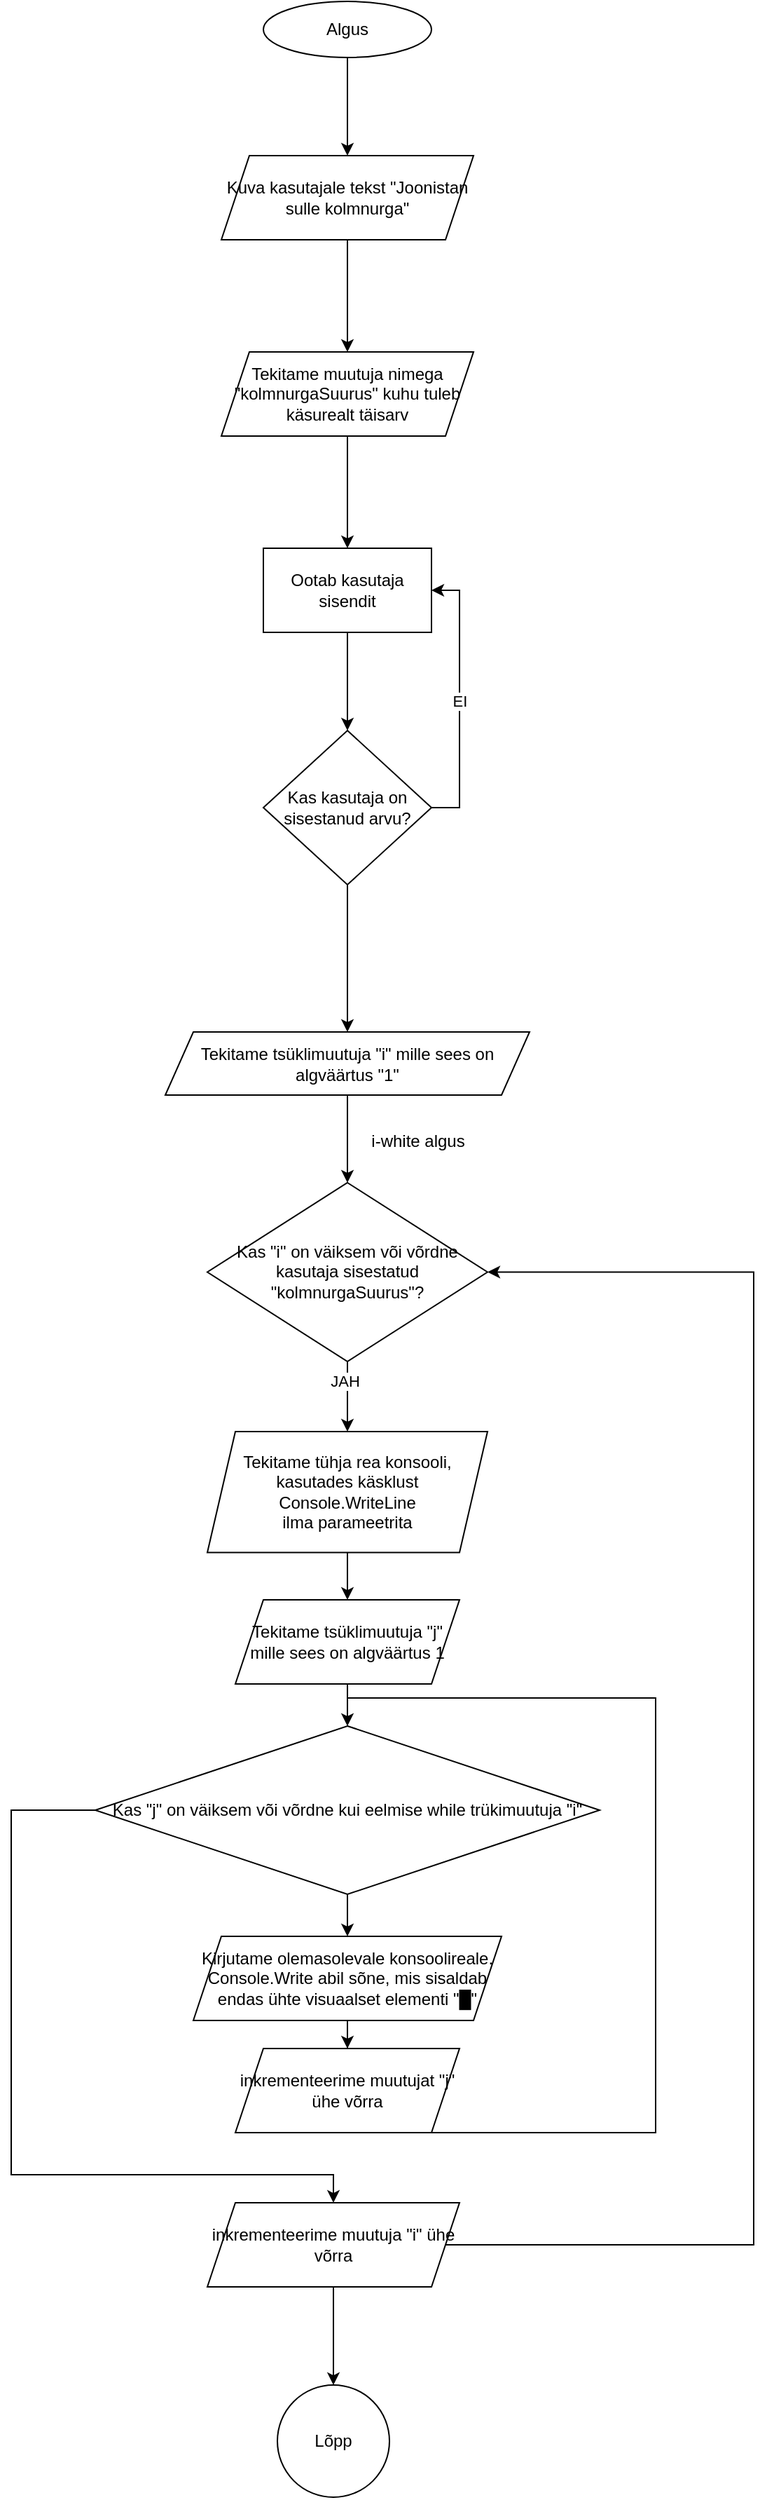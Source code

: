 <mxfile version="28.2.5">
  <diagram id="C5RBs43oDa-KdzZeNtuy" name="Page-1">
    <mxGraphModel dx="445" dy="1192" grid="1" gridSize="10" guides="1" tooltips="1" connect="1" arrows="1" fold="1" page="1" pageScale="1" pageWidth="827" pageHeight="1169" math="0" shadow="0">
      <root>
        <mxCell id="WIyWlLk6GJQsqaUBKTNV-0" />
        <mxCell id="WIyWlLk6GJQsqaUBKTNV-1" parent="WIyWlLk6GJQsqaUBKTNV-0" />
        <mxCell id="4uAdI3qDmeeAsnVQvqSh-2" value="" style="edgeStyle=orthogonalEdgeStyle;rounded=0;orthogonalLoop=1;jettySize=auto;html=1;" edge="1" parent="WIyWlLk6GJQsqaUBKTNV-1" source="4uAdI3qDmeeAsnVQvqSh-0" target="4uAdI3qDmeeAsnVQvqSh-1">
          <mxGeometry relative="1" as="geometry" />
        </mxCell>
        <mxCell id="4uAdI3qDmeeAsnVQvqSh-0" value="Algus" style="ellipse;whiteSpace=wrap;html=1;" vertex="1" parent="WIyWlLk6GJQsqaUBKTNV-1">
          <mxGeometry x="280" y="40" width="120" height="40" as="geometry" />
        </mxCell>
        <mxCell id="4uAdI3qDmeeAsnVQvqSh-4" value="" style="edgeStyle=orthogonalEdgeStyle;rounded=0;orthogonalLoop=1;jettySize=auto;html=1;" edge="1" parent="WIyWlLk6GJQsqaUBKTNV-1" source="4uAdI3qDmeeAsnVQvqSh-1" target="4uAdI3qDmeeAsnVQvqSh-3">
          <mxGeometry relative="1" as="geometry" />
        </mxCell>
        <mxCell id="4uAdI3qDmeeAsnVQvqSh-1" value="Kuva kasutajale tekst &quot;Joonistan sulle kolmnurga&quot;" style="shape=parallelogram;perimeter=parallelogramPerimeter;whiteSpace=wrap;html=1;fixedSize=1;" vertex="1" parent="WIyWlLk6GJQsqaUBKTNV-1">
          <mxGeometry x="250" y="150" width="180" height="60" as="geometry" />
        </mxCell>
        <mxCell id="4uAdI3qDmeeAsnVQvqSh-6" value="" style="edgeStyle=orthogonalEdgeStyle;rounded=0;orthogonalLoop=1;jettySize=auto;html=1;" edge="1" parent="WIyWlLk6GJQsqaUBKTNV-1" source="4uAdI3qDmeeAsnVQvqSh-3" target="4uAdI3qDmeeAsnVQvqSh-5">
          <mxGeometry relative="1" as="geometry" />
        </mxCell>
        <mxCell id="4uAdI3qDmeeAsnVQvqSh-3" value="Tekitame muutuja nimega &quot;kolmnurgaSuurus&quot; kuhu tuleb käsurealt täisarv" style="shape=parallelogram;perimeter=parallelogramPerimeter;whiteSpace=wrap;html=1;fixedSize=1;" vertex="1" parent="WIyWlLk6GJQsqaUBKTNV-1">
          <mxGeometry x="250" y="290" width="180" height="60" as="geometry" />
        </mxCell>
        <mxCell id="4uAdI3qDmeeAsnVQvqSh-8" value="" style="edgeStyle=orthogonalEdgeStyle;rounded=0;orthogonalLoop=1;jettySize=auto;html=1;" edge="1" parent="WIyWlLk6GJQsqaUBKTNV-1" source="4uAdI3qDmeeAsnVQvqSh-5" target="4uAdI3qDmeeAsnVQvqSh-7">
          <mxGeometry relative="1" as="geometry" />
        </mxCell>
        <mxCell id="4uAdI3qDmeeAsnVQvqSh-5" value="Ootab kasutaja sisendit" style="whiteSpace=wrap;html=1;" vertex="1" parent="WIyWlLk6GJQsqaUBKTNV-1">
          <mxGeometry x="280" y="430" width="120" height="60" as="geometry" />
        </mxCell>
        <mxCell id="4uAdI3qDmeeAsnVQvqSh-9" style="edgeStyle=orthogonalEdgeStyle;rounded=0;orthogonalLoop=1;jettySize=auto;html=1;entryX=1;entryY=0.5;entryDx=0;entryDy=0;" edge="1" parent="WIyWlLk6GJQsqaUBKTNV-1" source="4uAdI3qDmeeAsnVQvqSh-7" target="4uAdI3qDmeeAsnVQvqSh-5">
          <mxGeometry relative="1" as="geometry">
            <Array as="points">
              <mxPoint x="420" y="615" />
              <mxPoint x="420" y="460" />
            </Array>
          </mxGeometry>
        </mxCell>
        <mxCell id="4uAdI3qDmeeAsnVQvqSh-10" value="EI" style="edgeLabel;html=1;align=center;verticalAlign=middle;resizable=0;points=[];" vertex="1" connectable="0" parent="4uAdI3qDmeeAsnVQvqSh-9">
          <mxGeometry x="-0.015" relative="1" as="geometry">
            <mxPoint as="offset" />
          </mxGeometry>
        </mxCell>
        <mxCell id="4uAdI3qDmeeAsnVQvqSh-12" value="" style="edgeStyle=orthogonalEdgeStyle;rounded=0;orthogonalLoop=1;jettySize=auto;html=1;" edge="1" parent="WIyWlLk6GJQsqaUBKTNV-1" source="4uAdI3qDmeeAsnVQvqSh-7" target="4uAdI3qDmeeAsnVQvqSh-11">
          <mxGeometry relative="1" as="geometry" />
        </mxCell>
        <mxCell id="4uAdI3qDmeeAsnVQvqSh-7" value="Kas kasutaja on sisestanud arvu?" style="rhombus;whiteSpace=wrap;html=1;" vertex="1" parent="WIyWlLk6GJQsqaUBKTNV-1">
          <mxGeometry x="280" y="560" width="120" height="110" as="geometry" />
        </mxCell>
        <mxCell id="4uAdI3qDmeeAsnVQvqSh-14" value="" style="edgeStyle=orthogonalEdgeStyle;rounded=0;orthogonalLoop=1;jettySize=auto;html=1;" edge="1" parent="WIyWlLk6GJQsqaUBKTNV-1" source="4uAdI3qDmeeAsnVQvqSh-11" target="4uAdI3qDmeeAsnVQvqSh-13">
          <mxGeometry relative="1" as="geometry" />
        </mxCell>
        <mxCell id="4uAdI3qDmeeAsnVQvqSh-11" value="Tekitame tsüklimuutuja &quot;i&quot; mille sees on algväärtus &quot;1&quot;" style="shape=parallelogram;perimeter=parallelogramPerimeter;whiteSpace=wrap;html=1;fixedSize=1;" vertex="1" parent="WIyWlLk6GJQsqaUBKTNV-1">
          <mxGeometry x="210" y="775" width="260" height="45" as="geometry" />
        </mxCell>
        <mxCell id="4uAdI3qDmeeAsnVQvqSh-16" value="" style="edgeStyle=orthogonalEdgeStyle;rounded=0;orthogonalLoop=1;jettySize=auto;html=1;" edge="1" parent="WIyWlLk6GJQsqaUBKTNV-1" source="4uAdI3qDmeeAsnVQvqSh-13" target="4uAdI3qDmeeAsnVQvqSh-15">
          <mxGeometry relative="1" as="geometry" />
        </mxCell>
        <mxCell id="4uAdI3qDmeeAsnVQvqSh-17" value="JAH" style="edgeLabel;html=1;align=center;verticalAlign=middle;resizable=0;points=[];" vertex="1" connectable="0" parent="4uAdI3qDmeeAsnVQvqSh-16">
          <mxGeometry x="-0.44" y="-2" relative="1" as="geometry">
            <mxPoint as="offset" />
          </mxGeometry>
        </mxCell>
        <mxCell id="4uAdI3qDmeeAsnVQvqSh-13" value="Kas &quot;i&quot; on väiksem või võrdne kasutaja sisestatud &quot;kolmnurgaSuurus&quot;?" style="rhombus;whiteSpace=wrap;html=1;" vertex="1" parent="WIyWlLk6GJQsqaUBKTNV-1">
          <mxGeometry x="240" y="882.5" width="200" height="127.5" as="geometry" />
        </mxCell>
        <mxCell id="4uAdI3qDmeeAsnVQvqSh-19" value="" style="edgeStyle=orthogonalEdgeStyle;rounded=0;orthogonalLoop=1;jettySize=auto;html=1;" edge="1" parent="WIyWlLk6GJQsqaUBKTNV-1" source="4uAdI3qDmeeAsnVQvqSh-15" target="4uAdI3qDmeeAsnVQvqSh-18">
          <mxGeometry relative="1" as="geometry" />
        </mxCell>
        <mxCell id="4uAdI3qDmeeAsnVQvqSh-15" value="Tekitame tühja rea konsooli, kasutades käsklust Console.WriteLine&lt;div&gt;ilma parameetrita&lt;/div&gt;" style="shape=parallelogram;perimeter=parallelogramPerimeter;whiteSpace=wrap;html=1;fixedSize=1;" vertex="1" parent="WIyWlLk6GJQsqaUBKTNV-1">
          <mxGeometry x="240" y="1060" width="200" height="86.25" as="geometry" />
        </mxCell>
        <mxCell id="4uAdI3qDmeeAsnVQvqSh-22" value="" style="edgeStyle=orthogonalEdgeStyle;rounded=0;orthogonalLoop=1;jettySize=auto;html=1;" edge="1" parent="WIyWlLk6GJQsqaUBKTNV-1" source="4uAdI3qDmeeAsnVQvqSh-18" target="4uAdI3qDmeeAsnVQvqSh-21">
          <mxGeometry relative="1" as="geometry" />
        </mxCell>
        <mxCell id="4uAdI3qDmeeAsnVQvqSh-18" value="Tekitame tsüklimuutuja &quot;j&quot;&lt;div&gt;mille sees on algväärtus 1&lt;/div&gt;" style="shape=parallelogram;perimeter=parallelogramPerimeter;whiteSpace=wrap;html=1;fixedSize=1;" vertex="1" parent="WIyWlLk6GJQsqaUBKTNV-1">
          <mxGeometry x="260" y="1180.01" width="160" height="60" as="geometry" />
        </mxCell>
        <mxCell id="4uAdI3qDmeeAsnVQvqSh-20" value="i-white algus" style="text;html=1;align=center;verticalAlign=middle;resizable=0;points=[];autosize=1;strokeColor=none;fillColor=none;" vertex="1" parent="WIyWlLk6GJQsqaUBKTNV-1">
          <mxGeometry x="345" y="838" width="90" height="30" as="geometry" />
        </mxCell>
        <mxCell id="4uAdI3qDmeeAsnVQvqSh-24" value="" style="edgeStyle=orthogonalEdgeStyle;rounded=0;orthogonalLoop=1;jettySize=auto;html=1;" edge="1" parent="WIyWlLk6GJQsqaUBKTNV-1" source="4uAdI3qDmeeAsnVQvqSh-21" target="4uAdI3qDmeeAsnVQvqSh-23">
          <mxGeometry relative="1" as="geometry" />
        </mxCell>
        <mxCell id="4uAdI3qDmeeAsnVQvqSh-30" value="" style="edgeStyle=orthogonalEdgeStyle;rounded=0;orthogonalLoop=1;jettySize=auto;html=1;" edge="1" parent="WIyWlLk6GJQsqaUBKTNV-1" source="4uAdI3qDmeeAsnVQvqSh-21" target="4uAdI3qDmeeAsnVQvqSh-29">
          <mxGeometry relative="1" as="geometry">
            <Array as="points">
              <mxPoint x="100" y="1330" />
              <mxPoint x="100" y="1590" />
              <mxPoint x="330" y="1590" />
            </Array>
          </mxGeometry>
        </mxCell>
        <mxCell id="4uAdI3qDmeeAsnVQvqSh-21" value="Kas &quot;j&quot; on väiksem või võrdne kui eelmise while trükimuutuja &quot;i&quot;" style="rhombus;whiteSpace=wrap;html=1;" vertex="1" parent="WIyWlLk6GJQsqaUBKTNV-1">
          <mxGeometry x="160" y="1270" width="360" height="119.99" as="geometry" />
        </mxCell>
        <mxCell id="4uAdI3qDmeeAsnVQvqSh-26" value="" style="edgeStyle=orthogonalEdgeStyle;rounded=0;orthogonalLoop=1;jettySize=auto;html=1;" edge="1" parent="WIyWlLk6GJQsqaUBKTNV-1" source="4uAdI3qDmeeAsnVQvqSh-23" target="4uAdI3qDmeeAsnVQvqSh-25">
          <mxGeometry relative="1" as="geometry" />
        </mxCell>
        <mxCell id="4uAdI3qDmeeAsnVQvqSh-23" value="Kirjutame olemasolevale konsoolireale. Console.Write abil sõne, mis sisaldab endas ühte visuaalset elementi &quot;█&quot;" style="shape=parallelogram;perimeter=parallelogramPerimeter;whiteSpace=wrap;html=1;fixedSize=1;" vertex="1" parent="WIyWlLk6GJQsqaUBKTNV-1">
          <mxGeometry x="230" y="1420" width="220" height="60" as="geometry" />
        </mxCell>
        <mxCell id="4uAdI3qDmeeAsnVQvqSh-25" value="inkrementeerime muutujat &quot;j&quot; ühe võrra" style="shape=parallelogram;perimeter=parallelogramPerimeter;whiteSpace=wrap;html=1;fixedSize=1;" vertex="1" parent="WIyWlLk6GJQsqaUBKTNV-1">
          <mxGeometry x="260" y="1500" width="160" height="60" as="geometry" />
        </mxCell>
        <mxCell id="4uAdI3qDmeeAsnVQvqSh-28" value="" style="endArrow=none;html=1;rounded=0;entryX=0.5;entryY=1;entryDx=0;entryDy=0;" edge="1" parent="WIyWlLk6GJQsqaUBKTNV-1" target="4uAdI3qDmeeAsnVQvqSh-25">
          <mxGeometry width="50" height="50" relative="1" as="geometry">
            <mxPoint x="340" y="1250" as="sourcePoint" />
            <mxPoint x="380" y="1170" as="targetPoint" />
            <Array as="points">
              <mxPoint x="560" y="1250" />
              <mxPoint x="560" y="1390" />
              <mxPoint x="560" y="1560" />
            </Array>
          </mxGeometry>
        </mxCell>
        <mxCell id="4uAdI3qDmeeAsnVQvqSh-31" style="edgeStyle=orthogonalEdgeStyle;rounded=0;orthogonalLoop=1;jettySize=auto;html=1;entryX=1;entryY=0.5;entryDx=0;entryDy=0;" edge="1" parent="WIyWlLk6GJQsqaUBKTNV-1" source="4uAdI3qDmeeAsnVQvqSh-29" target="4uAdI3qDmeeAsnVQvqSh-13">
          <mxGeometry relative="1" as="geometry">
            <Array as="points">
              <mxPoint x="630" y="1640" />
              <mxPoint x="630" y="946" />
            </Array>
          </mxGeometry>
        </mxCell>
        <mxCell id="4uAdI3qDmeeAsnVQvqSh-33" value="" style="edgeStyle=orthogonalEdgeStyle;rounded=0;orthogonalLoop=1;jettySize=auto;html=1;" edge="1" parent="WIyWlLk6GJQsqaUBKTNV-1" source="4uAdI3qDmeeAsnVQvqSh-29" target="4uAdI3qDmeeAsnVQvqSh-32">
          <mxGeometry relative="1" as="geometry" />
        </mxCell>
        <mxCell id="4uAdI3qDmeeAsnVQvqSh-29" value="inkrementeerime muutuja &quot;i&quot; ühe võrra" style="shape=parallelogram;perimeter=parallelogramPerimeter;whiteSpace=wrap;html=1;fixedSize=1;" vertex="1" parent="WIyWlLk6GJQsqaUBKTNV-1">
          <mxGeometry x="240" y="1610.01" width="180" height="60" as="geometry" />
        </mxCell>
        <mxCell id="4uAdI3qDmeeAsnVQvqSh-32" value="Lõpp" style="ellipse;whiteSpace=wrap;html=1;" vertex="1" parent="WIyWlLk6GJQsqaUBKTNV-1">
          <mxGeometry x="290" y="1740.01" width="80" height="80" as="geometry" />
        </mxCell>
      </root>
    </mxGraphModel>
  </diagram>
</mxfile>
